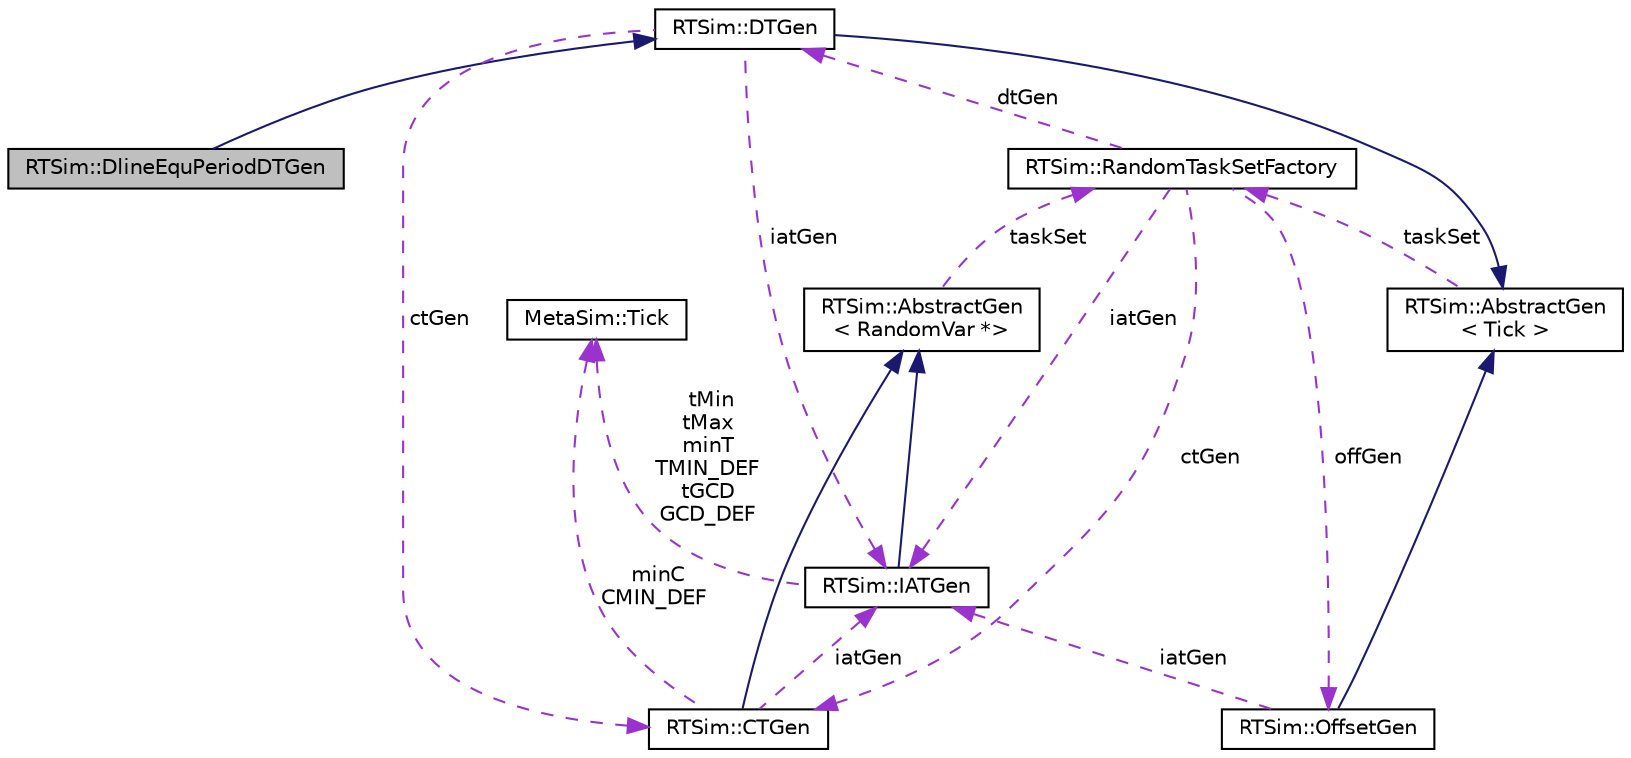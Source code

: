 digraph "RTSim::DlineEquPeriodDTGen"
{
  edge [fontname="Helvetica",fontsize="10",labelfontname="Helvetica",labelfontsize="10"];
  node [fontname="Helvetica",fontsize="10",shape=record];
  Node3 [label="RTSim::DlineEquPeriodDTGen",height=0.2,width=0.4,color="black", fillcolor="grey75", style="filled", fontcolor="black"];
  Node4 -> Node3 [dir="back",color="midnightblue",fontsize="10",style="solid",fontname="Helvetica"];
  Node4 [label="RTSim::DTGen",height=0.2,width=0.4,color="black", fillcolor="white", style="filled",URL="$classRTSim_1_1DTGen.html"];
  Node5 -> Node4 [dir="back",color="midnightblue",fontsize="10",style="solid",fontname="Helvetica"];
  Node5 [label="RTSim::AbstractGen\l\< Tick \>",height=0.2,width=0.4,color="black", fillcolor="white", style="filled",URL="$classRTSim_1_1AbstractGen.html"];
  Node6 -> Node5 [dir="back",color="darkorchid3",fontsize="10",style="dashed",label=" taskSet" ,fontname="Helvetica"];
  Node6 [label="RTSim::RandomTaskSetFactory",height=0.2,width=0.4,color="black", fillcolor="white", style="filled",URL="$classRTSim_1_1RandomTaskSetFactory.html"];
  Node7 -> Node6 [dir="back",color="darkorchid3",fontsize="10",style="dashed",label=" offGen" ,fontname="Helvetica"];
  Node7 [label="RTSim::OffsetGen",height=0.2,width=0.4,color="black", fillcolor="white", style="filled",URL="$classRTSim_1_1OffsetGen.html"];
  Node5 -> Node7 [dir="back",color="midnightblue",fontsize="10",style="solid",fontname="Helvetica"];
  Node8 -> Node7 [dir="back",color="darkorchid3",fontsize="10",style="dashed",label=" iatGen" ,fontname="Helvetica"];
  Node8 [label="RTSim::IATGen",height=0.2,width=0.4,color="black", fillcolor="white", style="filled",URL="$classRTSim_1_1IATGen.html"];
  Node9 -> Node8 [dir="back",color="midnightblue",fontsize="10",style="solid",fontname="Helvetica"];
  Node9 [label="RTSim::AbstractGen\l\< RandomVar *\>",height=0.2,width=0.4,color="black", fillcolor="white", style="filled",URL="$classRTSim_1_1AbstractGen.html"];
  Node6 -> Node9 [dir="back",color="darkorchid3",fontsize="10",style="dashed",label=" taskSet" ,fontname="Helvetica"];
  Node10 -> Node8 [dir="back",color="darkorchid3",fontsize="10",style="dashed",label=" tMin\ntMax\nminT\nTMIN_DEF\ntGCD\nGCD_DEF" ,fontname="Helvetica"];
  Node10 [label="MetaSim::Tick",height=0.2,width=0.4,color="black", fillcolor="white", style="filled",URL="$classMetaSim_1_1Tick.html"];
  Node4 -> Node6 [dir="back",color="darkorchid3",fontsize="10",style="dashed",label=" dtGen" ,fontname="Helvetica"];
  Node11 -> Node6 [dir="back",color="darkorchid3",fontsize="10",style="dashed",label=" ctGen" ,fontname="Helvetica"];
  Node11 [label="RTSim::CTGen",height=0.2,width=0.4,color="black", fillcolor="white", style="filled",URL="$classRTSim_1_1CTGen.html"];
  Node9 -> Node11 [dir="back",color="midnightblue",fontsize="10",style="solid",fontname="Helvetica"];
  Node10 -> Node11 [dir="back",color="darkorchid3",fontsize="10",style="dashed",label=" minC\nCMIN_DEF" ,fontname="Helvetica"];
  Node8 -> Node11 [dir="back",color="darkorchid3",fontsize="10",style="dashed",label=" iatGen" ,fontname="Helvetica"];
  Node8 -> Node6 [dir="back",color="darkorchid3",fontsize="10",style="dashed",label=" iatGen" ,fontname="Helvetica"];
  Node11 -> Node4 [dir="back",color="darkorchid3",fontsize="10",style="dashed",label=" ctGen" ,fontname="Helvetica"];
  Node8 -> Node4 [dir="back",color="darkorchid3",fontsize="10",style="dashed",label=" iatGen" ,fontname="Helvetica"];
}
